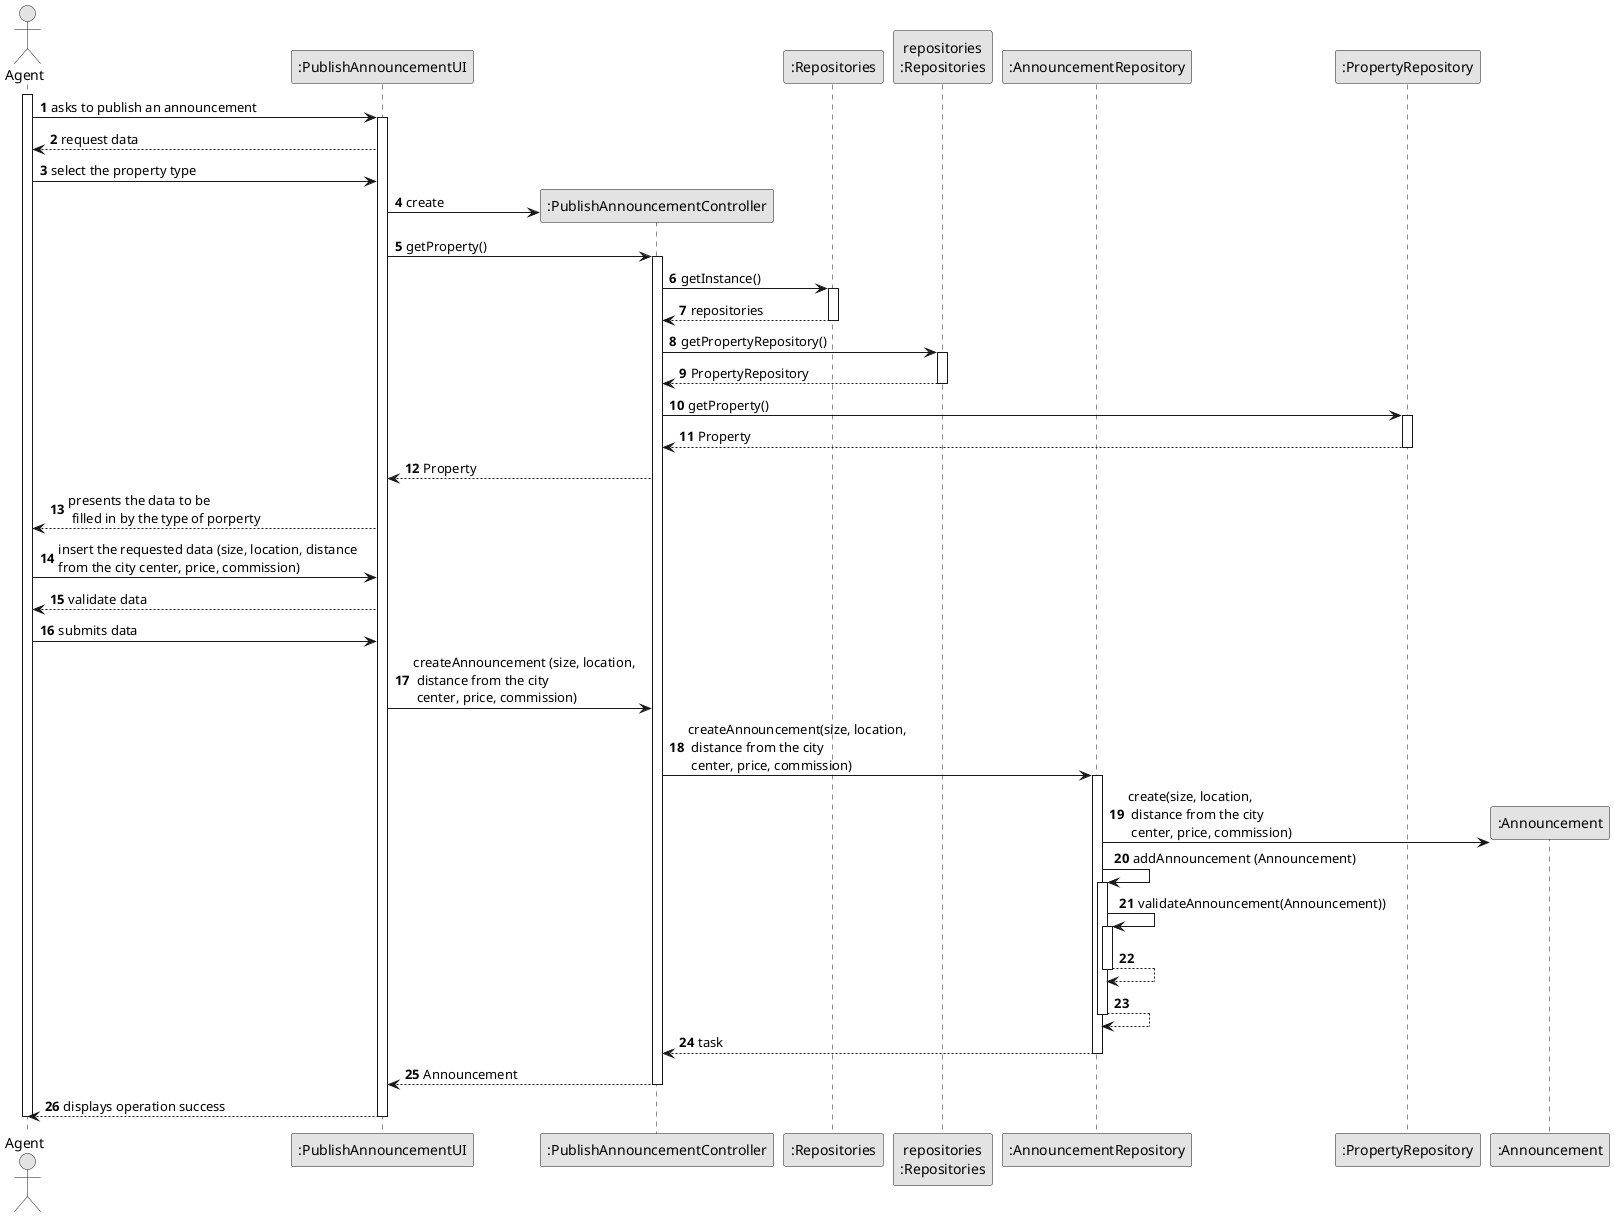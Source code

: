 @startuml
skinparam monochrome true
skinparam packageStyle rectangle
skinparam shadowing false

autonumber

'hide footbox
actor "Agent" as AG
participant ":PublishAnnouncementUI" as UI
participant ":PublishAnnouncementController" as CTRL
participant ":Repositories" as RepositorySingleton
participant "repositories\n:Repositories" as REP
participant ":AnnouncementRepository" as AnnouncementREP
participant ":PropertyRepository" as PropertyREP
participant ":Announcement" as Announcement

activate AG

        AG -> UI : asks to publish an announcement
        activate UI

        UI --> AG : request data

        AG -> UI : select the property type

               UI -> CTRL** : create

               UI -> CTRL : getProperty()

                 activate CTRL

                  CTRL -> RepositorySingleton : getInstance()
                  activate RepositorySingleton

                  RepositorySingleton --> CTRL: repositories
                  deactivate RepositorySingleton

                   CTRL -> REP : getPropertyRepository()
                       activate REP

                        REP --> CTRL: PropertyRepository
                          deactivate REP

                           CTRL -> PropertyREP : getProperty()
                             activate PropertyREP

                               PropertyREP --> CTRL: Property
                                 deactivate PropertyREP


                   CTRL --> UI : Property

                   UI --> AG : presents the data to be\n filled in by the type of porperty

                   AG -> UI : insert the requested data (size, location, distance \nfrom the city center, price, commission)

                   UI --> AG : validate data

                   AG -> UI : submits data

                   UI -> CTRL : createAnnouncement (size, location,\n distance from the city \n center, price, commission)

                CTRL -> AnnouncementREP: createAnnouncement(size, location,\n distance from the city \n center, price, commission)
            activate AnnouncementREP

                AnnouncementREP -> Announcement**: create(size, location,\n distance from the city \n center, price, commission)
                AnnouncementREP -> AnnouncementREP: addAnnouncement (Announcement)


                activate AnnouncementREP
                    AnnouncementREP -> AnnouncementREP: validateAnnouncement(Announcement))
                    activate AnnouncementREP
                        AnnouncementREP --> AnnouncementREP
                    deactivate AnnouncementREP

                    AnnouncementREP --> AnnouncementREP
                deactivate AnnouncementREP

                AnnouncementREP --> CTRL : task

                deactivate AnnouncementREP

                            CTRL --> UI: Announcement
                            deactivate CTRL
                            UI --> AG: displays operation success
                    deactivate UI

                deactivate AG


          @enduml